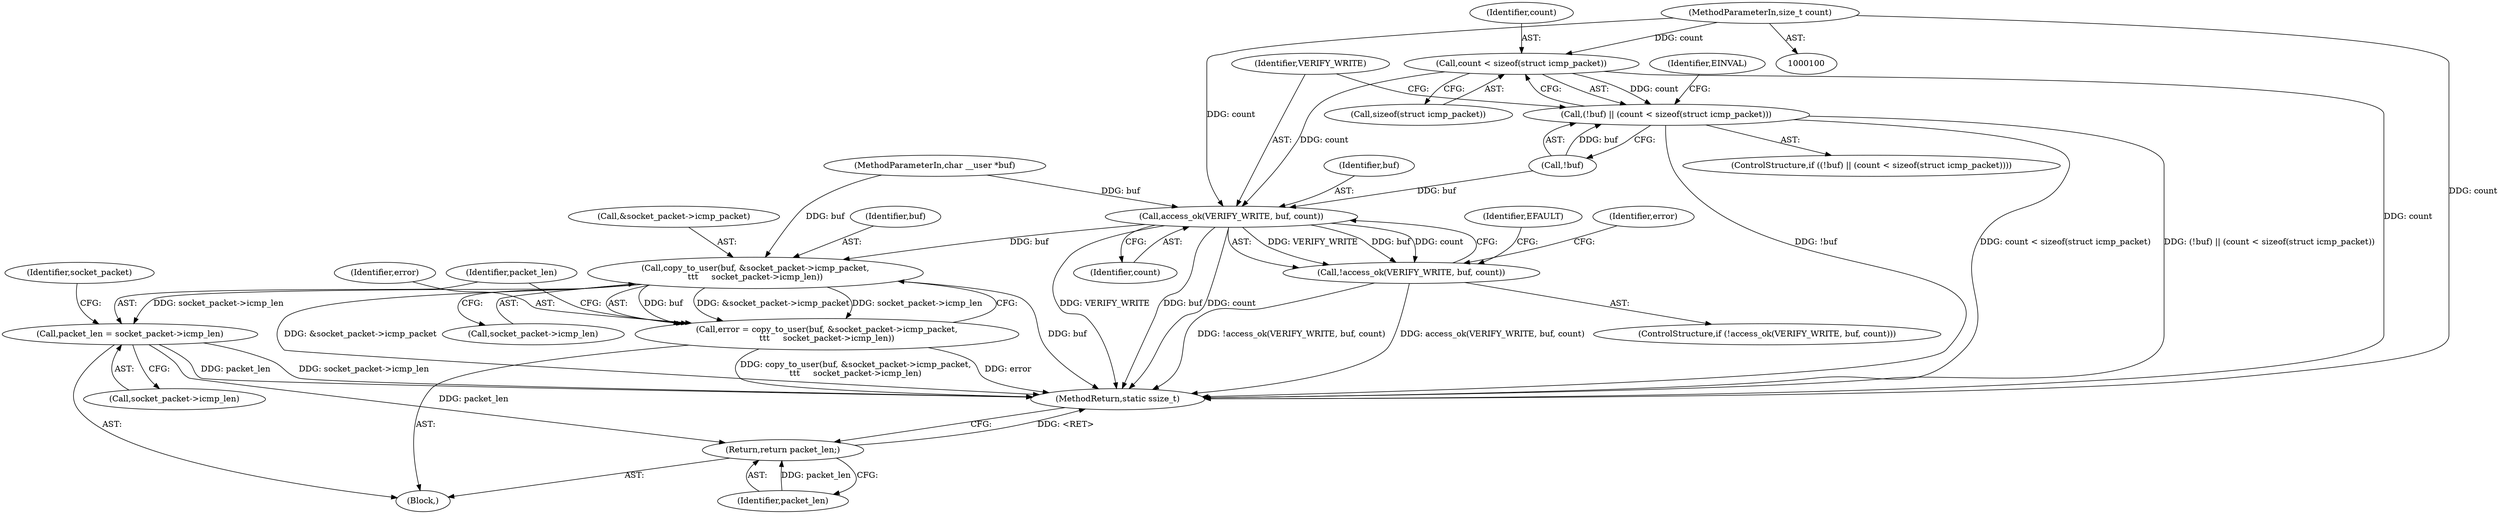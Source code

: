 digraph "1_linux_b5a1eeef04cc7859f34dec9b72ea1b28e4aba07c@API" {
"1000134" [label="(Call,count < sizeof(struct icmp_packet))"];
"1000103" [label="(MethodParameterIn,size_t count)"];
"1000131" [label="(Call,(!buf) || (count < sizeof(struct icmp_packet)))"];
"1000143" [label="(Call,access_ok(VERIFY_WRITE, buf, count))"];
"1000142" [label="(Call,!access_ok(VERIFY_WRITE, buf, count))"];
"1000184" [label="(Call,copy_to_user(buf, &socket_packet->icmp_packet,\n\t\t\t     socket_packet->icmp_len))"];
"1000182" [label="(Call,error = copy_to_user(buf, &socket_packet->icmp_packet,\n\t\t\t     socket_packet->icmp_len))"];
"1000193" [label="(Call,packet_len = socket_packet->icmp_len)"];
"1000205" [label="(Return,return packet_len;)"];
"1000185" [label="(Identifier,buf)"];
"1000105" [label="(Block,)"];
"1000131" [label="(Call,(!buf) || (count < sizeof(struct icmp_packet)))"];
"1000184" [label="(Call,copy_to_user(buf, &socket_packet->icmp_packet,\n\t\t\t     socket_packet->icmp_len))"];
"1000102" [label="(MethodParameterIn,char __user *buf)"];
"1000141" [label="(ControlStructure,if (!access_ok(VERIFY_WRITE, buf, count)))"];
"1000149" [label="(Identifier,EFAULT)"];
"1000142" [label="(Call,!access_ok(VERIFY_WRITE, buf, count))"];
"1000183" [label="(Identifier,error)"];
"1000207" [label="(MethodReturn,static ssize_t)"];
"1000206" [label="(Identifier,packet_len)"];
"1000186" [label="(Call,&socket_packet->icmp_packet)"];
"1000190" [label="(Call,socket_packet->icmp_len)"];
"1000134" [label="(Call,count < sizeof(struct icmp_packet))"];
"1000140" [label="(Identifier,EINVAL)"];
"1000205" [label="(Return,return packet_len;)"];
"1000199" [label="(Identifier,socket_packet)"];
"1000151" [label="(Identifier,error)"];
"1000130" [label="(ControlStructure,if ((!buf) || (count < sizeof(struct icmp_packet))))"];
"1000135" [label="(Identifier,count)"];
"1000143" [label="(Call,access_ok(VERIFY_WRITE, buf, count))"];
"1000145" [label="(Identifier,buf)"];
"1000193" [label="(Call,packet_len = socket_packet->icmp_len)"];
"1000103" [label="(MethodParameterIn,size_t count)"];
"1000144" [label="(Identifier,VERIFY_WRITE)"];
"1000195" [label="(Call,socket_packet->icmp_len)"];
"1000132" [label="(Call,!buf)"];
"1000146" [label="(Identifier,count)"];
"1000194" [label="(Identifier,packet_len)"];
"1000136" [label="(Call,sizeof(struct icmp_packet))"];
"1000182" [label="(Call,error = copy_to_user(buf, &socket_packet->icmp_packet,\n\t\t\t     socket_packet->icmp_len))"];
"1000134" -> "1000131"  [label="AST: "];
"1000134" -> "1000136"  [label="CFG: "];
"1000135" -> "1000134"  [label="AST: "];
"1000136" -> "1000134"  [label="AST: "];
"1000131" -> "1000134"  [label="CFG: "];
"1000134" -> "1000207"  [label="DDG: count"];
"1000134" -> "1000131"  [label="DDG: count"];
"1000103" -> "1000134"  [label="DDG: count"];
"1000134" -> "1000143"  [label="DDG: count"];
"1000103" -> "1000100"  [label="AST: "];
"1000103" -> "1000207"  [label="DDG: count"];
"1000103" -> "1000143"  [label="DDG: count"];
"1000131" -> "1000130"  [label="AST: "];
"1000131" -> "1000132"  [label="CFG: "];
"1000132" -> "1000131"  [label="AST: "];
"1000140" -> "1000131"  [label="CFG: "];
"1000144" -> "1000131"  [label="CFG: "];
"1000131" -> "1000207"  [label="DDG: !buf"];
"1000131" -> "1000207"  [label="DDG: count < sizeof(struct icmp_packet)"];
"1000131" -> "1000207"  [label="DDG: (!buf) || (count < sizeof(struct icmp_packet))"];
"1000132" -> "1000131"  [label="DDG: buf"];
"1000143" -> "1000142"  [label="AST: "];
"1000143" -> "1000146"  [label="CFG: "];
"1000144" -> "1000143"  [label="AST: "];
"1000145" -> "1000143"  [label="AST: "];
"1000146" -> "1000143"  [label="AST: "];
"1000142" -> "1000143"  [label="CFG: "];
"1000143" -> "1000207"  [label="DDG: VERIFY_WRITE"];
"1000143" -> "1000207"  [label="DDG: buf"];
"1000143" -> "1000207"  [label="DDG: count"];
"1000143" -> "1000142"  [label="DDG: VERIFY_WRITE"];
"1000143" -> "1000142"  [label="DDG: buf"];
"1000143" -> "1000142"  [label="DDG: count"];
"1000132" -> "1000143"  [label="DDG: buf"];
"1000102" -> "1000143"  [label="DDG: buf"];
"1000143" -> "1000184"  [label="DDG: buf"];
"1000142" -> "1000141"  [label="AST: "];
"1000149" -> "1000142"  [label="CFG: "];
"1000151" -> "1000142"  [label="CFG: "];
"1000142" -> "1000207"  [label="DDG: !access_ok(VERIFY_WRITE, buf, count)"];
"1000142" -> "1000207"  [label="DDG: access_ok(VERIFY_WRITE, buf, count)"];
"1000184" -> "1000182"  [label="AST: "];
"1000184" -> "1000190"  [label="CFG: "];
"1000185" -> "1000184"  [label="AST: "];
"1000186" -> "1000184"  [label="AST: "];
"1000190" -> "1000184"  [label="AST: "];
"1000182" -> "1000184"  [label="CFG: "];
"1000184" -> "1000207"  [label="DDG: buf"];
"1000184" -> "1000207"  [label="DDG: &socket_packet->icmp_packet"];
"1000184" -> "1000182"  [label="DDG: buf"];
"1000184" -> "1000182"  [label="DDG: &socket_packet->icmp_packet"];
"1000184" -> "1000182"  [label="DDG: socket_packet->icmp_len"];
"1000102" -> "1000184"  [label="DDG: buf"];
"1000184" -> "1000193"  [label="DDG: socket_packet->icmp_len"];
"1000182" -> "1000105"  [label="AST: "];
"1000183" -> "1000182"  [label="AST: "];
"1000194" -> "1000182"  [label="CFG: "];
"1000182" -> "1000207"  [label="DDG: copy_to_user(buf, &socket_packet->icmp_packet,\n\t\t\t     socket_packet->icmp_len)"];
"1000182" -> "1000207"  [label="DDG: error"];
"1000193" -> "1000105"  [label="AST: "];
"1000193" -> "1000195"  [label="CFG: "];
"1000194" -> "1000193"  [label="AST: "];
"1000195" -> "1000193"  [label="AST: "];
"1000199" -> "1000193"  [label="CFG: "];
"1000193" -> "1000207"  [label="DDG: packet_len"];
"1000193" -> "1000207"  [label="DDG: socket_packet->icmp_len"];
"1000193" -> "1000205"  [label="DDG: packet_len"];
"1000205" -> "1000105"  [label="AST: "];
"1000205" -> "1000206"  [label="CFG: "];
"1000206" -> "1000205"  [label="AST: "];
"1000207" -> "1000205"  [label="CFG: "];
"1000205" -> "1000207"  [label="DDG: <RET>"];
"1000206" -> "1000205"  [label="DDG: packet_len"];
}
